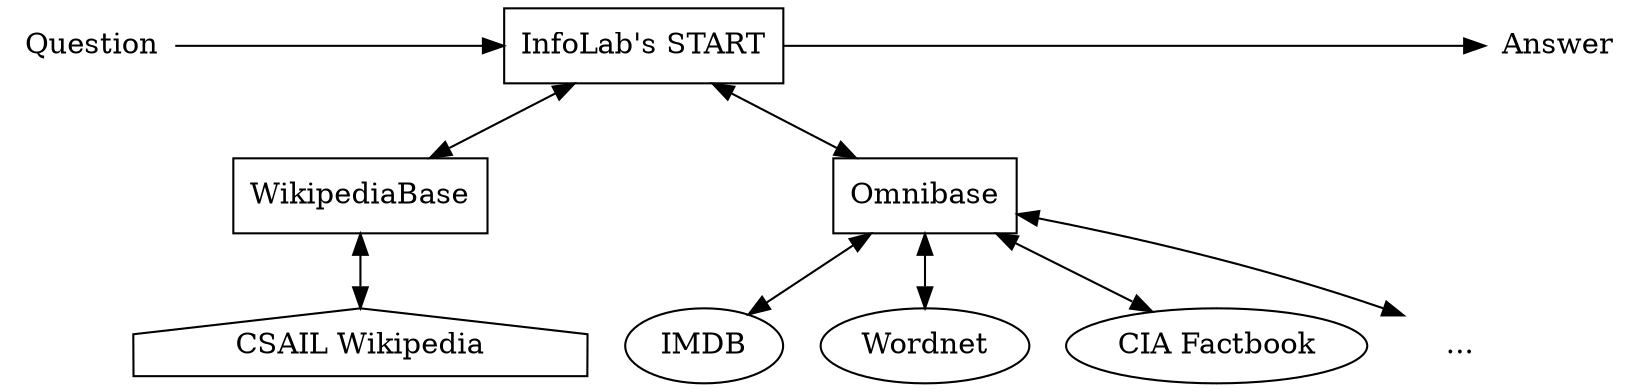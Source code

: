 digraph G {
        question [shape=plaintext, label="Question",group=s];
        answer [shape=plaintext, label="Answer",group=t];
        start [shape=box, label="InfoLab's START", rank=max];
        omnibase [shape=box, label="Omnibase",group=o];
        wikipediabase [shape=box, label="WikipediaBase",group=w];
        imdb [label="IMDB", group=o];
        cia [label="CIA Factbook",group=o];
        wordnet [label="Wordnet",group=o];
        etc [shape=plaintext, label="...",group=o];
        wikipedia [shape=house, label="CSAIL Wikipedia", group=w];

        // Arrows
        question -> start -> answer;
        start->{wikipediabase;omnibase;}[dir=both];
        wikipediabase -> wikipedia[dir=both];
        omnibase -> {imdb;wordnet;cia;etc}[dir=both];

        // Implicit orderings
        {rank=same; question; answer; start;}
        {rank=same
                ls2[style=invis,shape=point,group=s];
                omnibase; wikipediabase;
                lt2[style=invis,shape=point,group=t]}
        {rank=same
                ls3[style=invis,shape=point,group=s];
                wikipedia, imdb wordnet; cia; etc;
                lt3[style=invis,shape=point,group=t];
        }

        edge[style=invis]
        question->ls2->ls3;
        answer->lt2->lt3;
        ls2->wikipediabase -> omnibase->ls2;
        ls3->wikipedia -> imdb -> wordnet -> cia -> etc->ls3;
}

